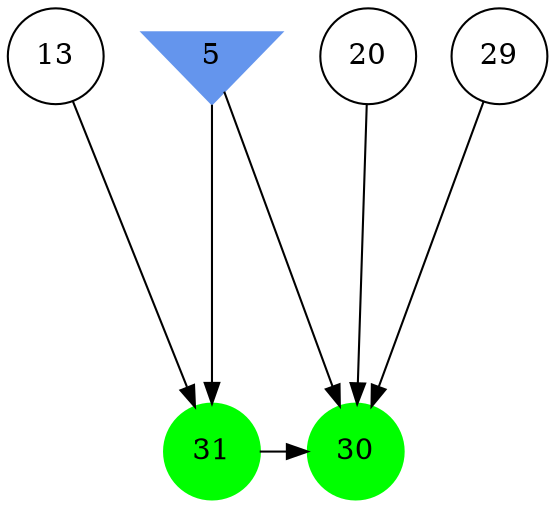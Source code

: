 digraph brain {
	ranksep=2.0;
	5 [shape=invtriangle,style=filled,color=cornflowerblue];
	13 [shape=circle,color=black];
	20 [shape=circle,color=black];
	29 [shape=circle,color=black];
	30 [shape=circle,style=filled,color=green];
	31 [shape=circle,style=filled,color=green];
	31	->	30;
	20	->	30;
	5	->	30;
	29	->	30;
	13	->	31;
	5	->	31;
	{ rank=same; 5; }
	{ rank=same; 13; 20; 29; }
	{ rank=same; 30; 31; }
}
